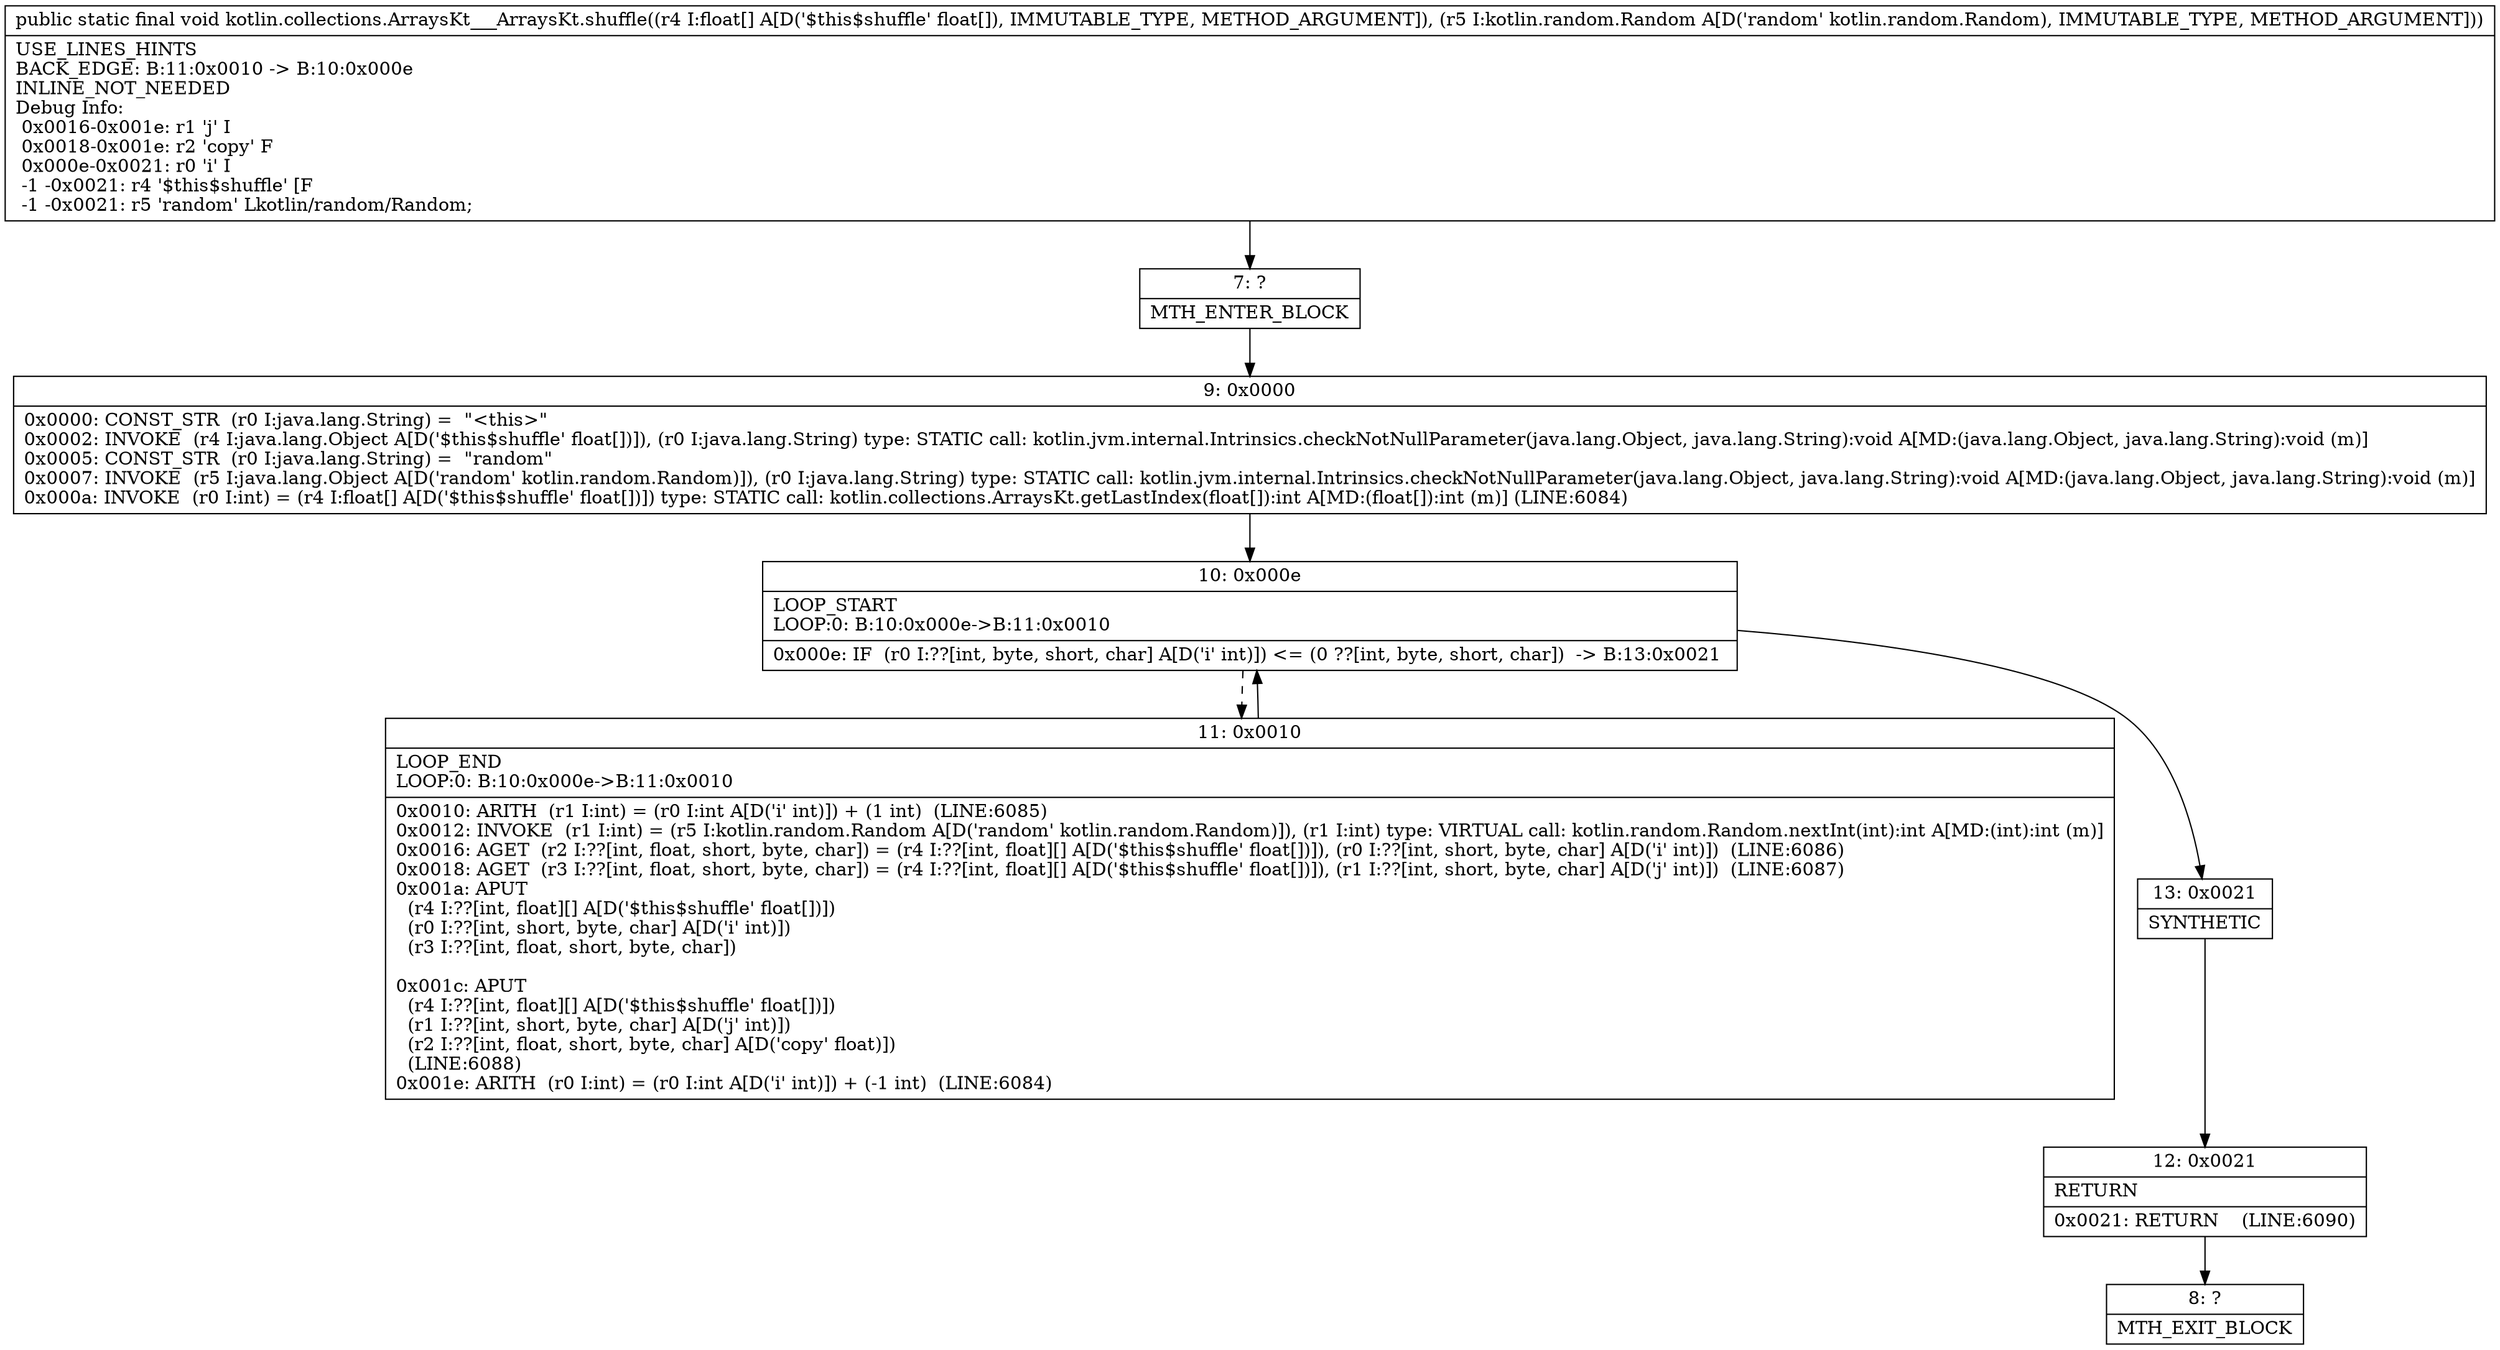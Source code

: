 digraph "CFG forkotlin.collections.ArraysKt___ArraysKt.shuffle([FLkotlin\/random\/Random;)V" {
Node_7 [shape=record,label="{7\:\ ?|MTH_ENTER_BLOCK\l}"];
Node_9 [shape=record,label="{9\:\ 0x0000|0x0000: CONST_STR  (r0 I:java.lang.String) =  \"\<this\>\" \l0x0002: INVOKE  (r4 I:java.lang.Object A[D('$this$shuffle' float[])]), (r0 I:java.lang.String) type: STATIC call: kotlin.jvm.internal.Intrinsics.checkNotNullParameter(java.lang.Object, java.lang.String):void A[MD:(java.lang.Object, java.lang.String):void (m)]\l0x0005: CONST_STR  (r0 I:java.lang.String) =  \"random\" \l0x0007: INVOKE  (r5 I:java.lang.Object A[D('random' kotlin.random.Random)]), (r0 I:java.lang.String) type: STATIC call: kotlin.jvm.internal.Intrinsics.checkNotNullParameter(java.lang.Object, java.lang.String):void A[MD:(java.lang.Object, java.lang.String):void (m)]\l0x000a: INVOKE  (r0 I:int) = (r4 I:float[] A[D('$this$shuffle' float[])]) type: STATIC call: kotlin.collections.ArraysKt.getLastIndex(float[]):int A[MD:(float[]):int (m)] (LINE:6084)\l}"];
Node_10 [shape=record,label="{10\:\ 0x000e|LOOP_START\lLOOP:0: B:10:0x000e\-\>B:11:0x0010\l|0x000e: IF  (r0 I:??[int, byte, short, char] A[D('i' int)]) \<= (0 ??[int, byte, short, char])  \-\> B:13:0x0021 \l}"];
Node_11 [shape=record,label="{11\:\ 0x0010|LOOP_END\lLOOP:0: B:10:0x000e\-\>B:11:0x0010\l|0x0010: ARITH  (r1 I:int) = (r0 I:int A[D('i' int)]) + (1 int)  (LINE:6085)\l0x0012: INVOKE  (r1 I:int) = (r5 I:kotlin.random.Random A[D('random' kotlin.random.Random)]), (r1 I:int) type: VIRTUAL call: kotlin.random.Random.nextInt(int):int A[MD:(int):int (m)]\l0x0016: AGET  (r2 I:??[int, float, short, byte, char]) = (r4 I:??[int, float][] A[D('$this$shuffle' float[])]), (r0 I:??[int, short, byte, char] A[D('i' int)])  (LINE:6086)\l0x0018: AGET  (r3 I:??[int, float, short, byte, char]) = (r4 I:??[int, float][] A[D('$this$shuffle' float[])]), (r1 I:??[int, short, byte, char] A[D('j' int)])  (LINE:6087)\l0x001a: APUT  \l  (r4 I:??[int, float][] A[D('$this$shuffle' float[])])\l  (r0 I:??[int, short, byte, char] A[D('i' int)])\l  (r3 I:??[int, float, short, byte, char])\l \l0x001c: APUT  \l  (r4 I:??[int, float][] A[D('$this$shuffle' float[])])\l  (r1 I:??[int, short, byte, char] A[D('j' int)])\l  (r2 I:??[int, float, short, byte, char] A[D('copy' float)])\l  (LINE:6088)\l0x001e: ARITH  (r0 I:int) = (r0 I:int A[D('i' int)]) + (\-1 int)  (LINE:6084)\l}"];
Node_13 [shape=record,label="{13\:\ 0x0021|SYNTHETIC\l}"];
Node_12 [shape=record,label="{12\:\ 0x0021|RETURN\l|0x0021: RETURN    (LINE:6090)\l}"];
Node_8 [shape=record,label="{8\:\ ?|MTH_EXIT_BLOCK\l}"];
MethodNode[shape=record,label="{public static final void kotlin.collections.ArraysKt___ArraysKt.shuffle((r4 I:float[] A[D('$this$shuffle' float[]), IMMUTABLE_TYPE, METHOD_ARGUMENT]), (r5 I:kotlin.random.Random A[D('random' kotlin.random.Random), IMMUTABLE_TYPE, METHOD_ARGUMENT]))  | USE_LINES_HINTS\lBACK_EDGE: B:11:0x0010 \-\> B:10:0x000e\lINLINE_NOT_NEEDED\lDebug Info:\l  0x0016\-0x001e: r1 'j' I\l  0x0018\-0x001e: r2 'copy' F\l  0x000e\-0x0021: r0 'i' I\l  \-1 \-0x0021: r4 '$this$shuffle' [F\l  \-1 \-0x0021: r5 'random' Lkotlin\/random\/Random;\l}"];
MethodNode -> Node_7;Node_7 -> Node_9;
Node_9 -> Node_10;
Node_10 -> Node_11[style=dashed];
Node_10 -> Node_13;
Node_11 -> Node_10;
Node_13 -> Node_12;
Node_12 -> Node_8;
}

